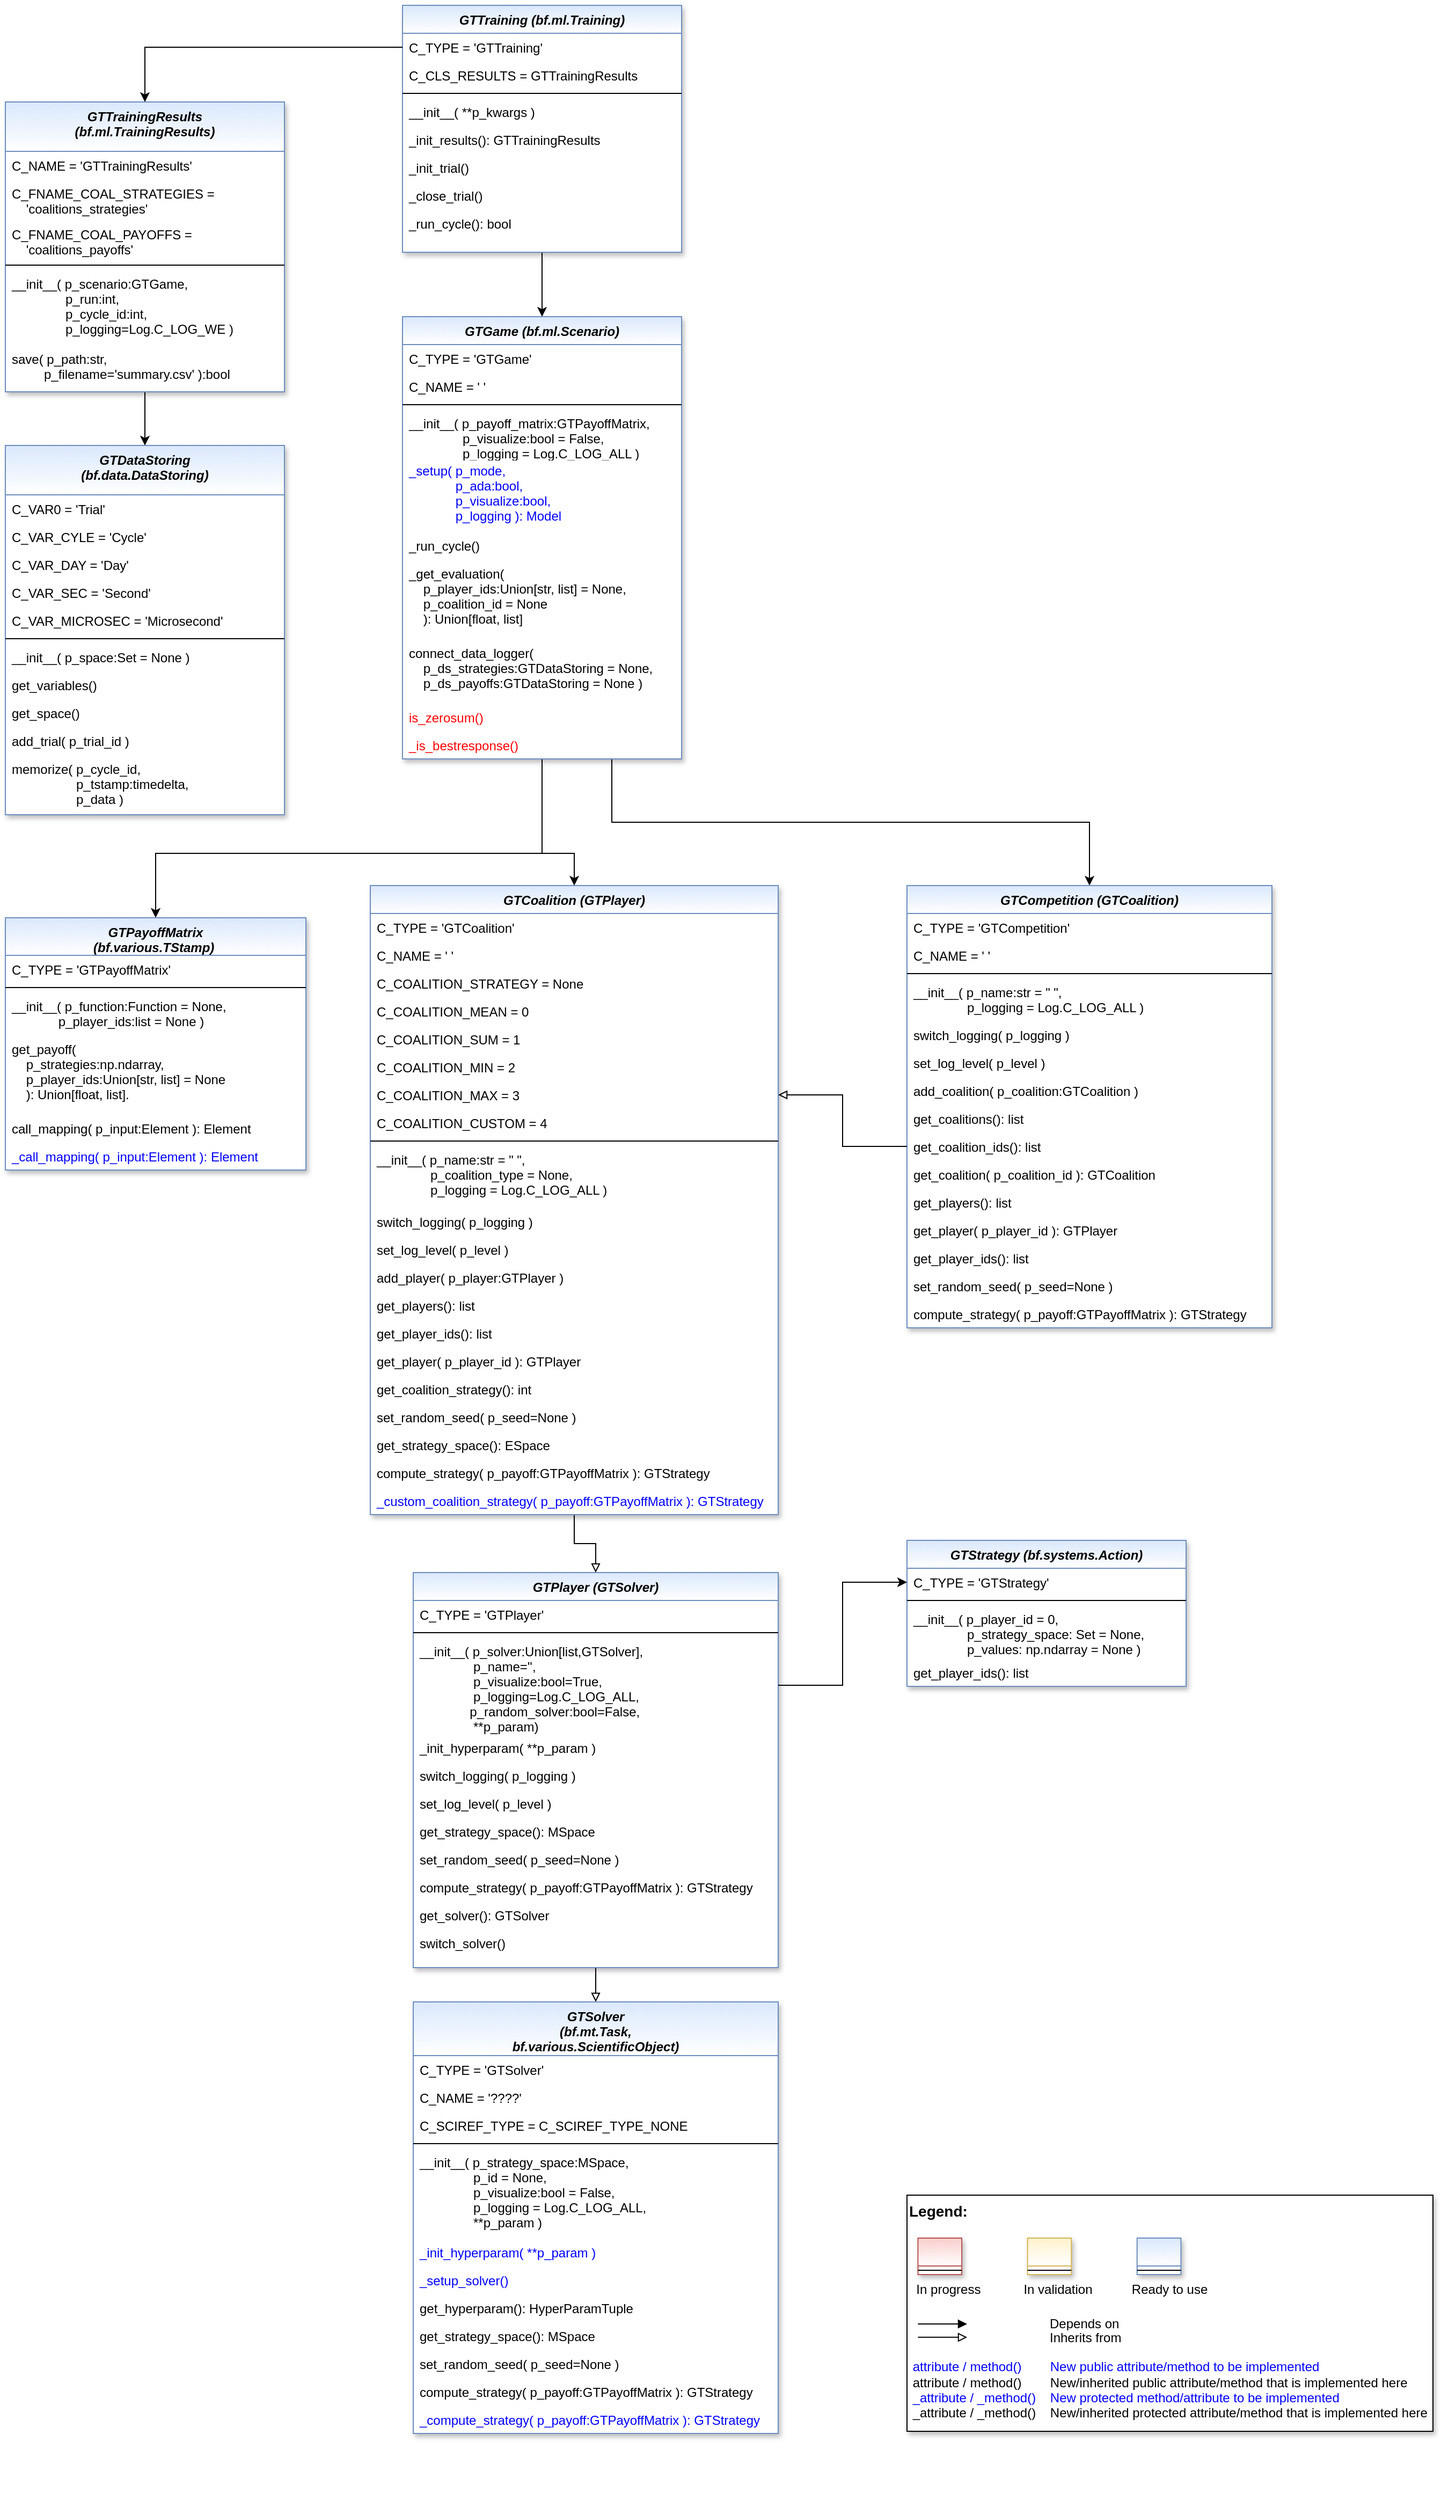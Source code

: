 <mxfile version="21.5.0" type="device">
  <diagram id="C5RBs43oDa-KdzZeNtuy" name="Page-1">
    <mxGraphModel dx="4023" dy="2779" grid="1" gridSize="10" guides="1" tooltips="1" connect="1" arrows="1" fold="1" page="1" pageScale="1" pageWidth="2336" pageHeight="1654" math="0" shadow="0">
      <root>
        <mxCell id="WIyWlLk6GJQsqaUBKTNV-0" />
        <mxCell id="WIyWlLk6GJQsqaUBKTNV-1" parent="WIyWlLk6GJQsqaUBKTNV-0" />
        <mxCell id="YwcJyiYA8xpYUULvoIaP-0" value="" style="group" parent="WIyWlLk6GJQsqaUBKTNV-1" vertex="1" connectable="0">
          <mxGeometry x="-400" y="1720" width="490" height="220" as="geometry" />
        </mxCell>
        <mxCell id="YwcJyiYA8xpYUULvoIaP-1" value="&lt;font color=&quot;#000000&quot; size=&quot;1&quot;&gt;&lt;b style=&quot;font-size: 14px&quot;&gt;Legend:&lt;br&gt;&lt;/b&gt;&lt;/font&gt;&lt;br&gt;&lt;br&gt;&lt;br&gt;&lt;font color=&quot;#0000ff&quot; style=&quot;font-size: 6px&quot;&gt;&lt;br&gt;&lt;/font&gt;&lt;span style=&quot;color: rgb(0 , 0 , 0)&quot;&gt;&lt;font style=&quot;font-size: 4px&quot;&gt;&amp;nbsp; &amp;nbsp;&lt;/font&gt;&amp;nbsp;In progress&amp;nbsp; &amp;nbsp; &amp;nbsp; &amp;nbsp; &amp;nbsp; &amp;nbsp; In validation&amp;nbsp; &amp;nbsp; &amp;nbsp; &amp;nbsp; &amp;nbsp; &amp;nbsp;Ready to use&lt;/span&gt;&lt;font color=&quot;#000000&quot;&gt;&amp;nbsp;&lt;br&gt;&lt;/font&gt;&lt;font color=&quot;#0000ff&quot;&gt;&lt;br&gt;&lt;br&gt;&lt;br&gt;&lt;br&gt;&amp;nbsp;attribute / method()&amp;nbsp; &amp;nbsp; &amp;nbsp; &amp;nbsp; New public attribute/method to be implemented&lt;/font&gt;&lt;br&gt;&lt;font color=&quot;#000000&quot;&gt;&amp;nbsp;&lt;/font&gt;&lt;font color=&quot;#000000&quot;&gt;attribute / method()&lt;span&gt; &lt;/span&gt;&amp;nbsp; &amp;nbsp; &amp;nbsp; &amp;nbsp;New/inherited public attribute/method that is implemented here&lt;br&gt;&lt;/font&gt;&lt;font color=&quot;#0000ff&quot;&gt;&amp;nbsp;_attribute /&amp;nbsp;&lt;/font&gt;&lt;font color=&quot;#0000ff&quot;&gt;_method()&amp;nbsp; &amp;nbsp; New protected method/attribute to be implemented&lt;/font&gt;&lt;br&gt;&lt;font color=&quot;#000000&quot;&gt;&amp;nbsp;_attribute / _method()&amp;nbsp; &amp;nbsp; New/inherited protected attribute/method that is implemented here&lt;br&gt;&lt;/font&gt;&lt;font color=&quot;#000000&quot;&gt;&lt;br&gt;&lt;br&gt;&lt;br&gt;&lt;br&gt;&lt;br&gt;&lt;/font&gt;" style="text;html=1;align=left;verticalAlign=top;whiteSpace=wrap;rounded=0;fontColor=#006600;strokeColor=#000000;shadow=1;fillColor=#ffffff;" parent="YwcJyiYA8xpYUULvoIaP-0" vertex="1">
          <mxGeometry width="490.0" height="220" as="geometry" />
        </mxCell>
        <mxCell id="YwcJyiYA8xpYUULvoIaP-2" value="Depends on" style="endArrow=block;html=1;labelPosition=right;verticalLabelPosition=middle;align=left;verticalAlign=middle;endFill=1;fontSize=12;" parent="YwcJyiYA8xpYUULvoIaP-0" edge="1">
          <mxGeometry x="-1623.125" y="-2180" width="51.042" height="50" as="geometry">
            <mxPoint x="10.208" y="120.003" as="sourcePoint" />
            <mxPoint x="55.991" y="120.003" as="targetPoint" />
            <mxPoint x="98" as="offset" />
            <Array as="points">
              <mxPoint x="30.625" y="120" />
            </Array>
          </mxGeometry>
        </mxCell>
        <mxCell id="YwcJyiYA8xpYUULvoIaP-3" value="Inherits from" style="endArrow=block;html=1;labelPosition=right;verticalLabelPosition=middle;align=left;verticalAlign=middle;endFill=0;fontSize=12;" parent="YwcJyiYA8xpYUULvoIaP-0" edge="1">
          <mxGeometry x="-1623.125" y="-2180" width="51.042" height="50" as="geometry">
            <mxPoint x="10.208" y="132.385" as="sourcePoint" />
            <mxPoint x="55.991" y="132.385" as="targetPoint" />
            <mxPoint x="98" y="1" as="offset" />
          </mxGeometry>
        </mxCell>
        <mxCell id="YwcJyiYA8xpYUULvoIaP-4" value="" style="swimlane;fontStyle=3;align=center;verticalAlign=top;childLayout=stackLayout;horizontal=1;startSize=26;horizontalStack=0;resizeParent=1;resizeLast=0;collapsible=1;marginBottom=0;rounded=0;shadow=1;strokeWidth=1;fillColor=#f8cecc;strokeColor=#b85450;gradientColor=#ffffff;swimlaneFillColor=#ffffff;" parent="YwcJyiYA8xpYUULvoIaP-0" vertex="1">
          <mxGeometry x="10.208" y="40" width="40.833" height="34" as="geometry">
            <mxRectangle x="230" y="140" width="160" height="26" as="alternateBounds" />
          </mxGeometry>
        </mxCell>
        <mxCell id="YwcJyiYA8xpYUULvoIaP-5" value="" style="line;html=1;strokeWidth=1;align=left;verticalAlign=middle;spacingTop=-1;spacingLeft=3;spacingRight=3;rotatable=0;labelPosition=right;points=[];portConstraint=eastwest;" parent="YwcJyiYA8xpYUULvoIaP-4" vertex="1">
          <mxGeometry y="26" width="40.833" height="8" as="geometry" />
        </mxCell>
        <mxCell id="YwcJyiYA8xpYUULvoIaP-6" value="" style="swimlane;fontStyle=3;align=center;verticalAlign=top;childLayout=stackLayout;horizontal=1;startSize=26;horizontalStack=0;resizeParent=1;resizeLast=0;collapsible=1;marginBottom=0;rounded=0;shadow=1;strokeWidth=1;fillColor=#fff2cc;strokeColor=#d6b656;gradientColor=#ffffff;swimlaneFillColor=#ffffff;" parent="YwcJyiYA8xpYUULvoIaP-0" vertex="1">
          <mxGeometry x="112.292" y="40" width="40.833" height="34" as="geometry">
            <mxRectangle x="230" y="140" width="160" height="26" as="alternateBounds" />
          </mxGeometry>
        </mxCell>
        <mxCell id="YwcJyiYA8xpYUULvoIaP-7" value="" style="line;html=1;strokeWidth=1;align=left;verticalAlign=middle;spacingTop=-1;spacingLeft=3;spacingRight=3;rotatable=0;labelPosition=right;points=[];portConstraint=eastwest;" parent="YwcJyiYA8xpYUULvoIaP-6" vertex="1">
          <mxGeometry y="26" width="40.833" height="8" as="geometry" />
        </mxCell>
        <mxCell id="YwcJyiYA8xpYUULvoIaP-8" value="" style="swimlane;fontStyle=3;align=center;verticalAlign=top;childLayout=stackLayout;horizontal=1;startSize=26;horizontalStack=0;resizeParent=1;resizeLast=0;collapsible=1;marginBottom=0;rounded=0;shadow=1;strokeWidth=1;fillColor=#dae8fc;strokeColor=#6c8ebf;gradientColor=#ffffff;swimlaneFillColor=#ffffff;" parent="YwcJyiYA8xpYUULvoIaP-0" vertex="1">
          <mxGeometry x="214.375" y="40" width="40.833" height="34" as="geometry">
            <mxRectangle x="230" y="140" width="160" height="26" as="alternateBounds" />
          </mxGeometry>
        </mxCell>
        <mxCell id="YwcJyiYA8xpYUULvoIaP-9" value="" style="line;html=1;strokeWidth=1;align=left;verticalAlign=middle;spacingTop=-1;spacingLeft=3;spacingRight=3;rotatable=0;labelPosition=right;points=[];portConstraint=eastwest;" parent="YwcJyiYA8xpYUULvoIaP-8" vertex="1">
          <mxGeometry y="26" width="40.833" height="8" as="geometry" />
        </mxCell>
        <mxCell id="B3U6xe70-WNpAOuPaKyA-0" style="edgeStyle=orthogonalEdgeStyle;rounded=0;orthogonalLoop=1;jettySize=auto;html=1;exitX=0.5;exitY=1;exitDx=0;exitDy=0;strokeColor=#000000;fontSize=12;fontColor=#FF0000;entryX=0.5;entryY=0;entryDx=0;entryDy=0;" parent="WIyWlLk6GJQsqaUBKTNV-1" source="B3U6xe70-WNpAOuPaKyA-3" target="B3U6xe70-WNpAOuPaKyA-24" edge="1">
          <mxGeometry relative="1" as="geometry">
            <Array as="points">
              <mxPoint x="-740" y="470" />
              <mxPoint x="-710" y="470" />
            </Array>
            <mxPoint x="-611.44" y="534.836" as="sourcePoint" />
          </mxGeometry>
        </mxCell>
        <mxCell id="B3U6xe70-WNpAOuPaKyA-1" style="edgeStyle=orthogonalEdgeStyle;rounded=0;orthogonalLoop=1;jettySize=auto;html=1;exitX=0.5;exitY=1;exitDx=0;exitDy=0;strokeColor=#000000;fontSize=12;fontColor=#FF0000;entryX=0.5;entryY=0;entryDx=0;entryDy=0;" parent="WIyWlLk6GJQsqaUBKTNV-1" source="B3U6xe70-WNpAOuPaKyA-3" target="B3U6xe70-WNpAOuPaKyA-44" edge="1">
          <mxGeometry relative="1" as="geometry">
            <Array as="points">
              <mxPoint x="-740" y="470" />
              <mxPoint x="-1100" y="470" />
            </Array>
            <mxPoint x="-611.44" y="532.47" as="sourcePoint" />
          </mxGeometry>
        </mxCell>
        <mxCell id="B3U6xe70-WNpAOuPaKyA-2" style="edgeStyle=orthogonalEdgeStyle;rounded=0;orthogonalLoop=1;jettySize=auto;html=1;exitX=0.75;exitY=1;exitDx=0;exitDy=0;entryX=0.5;entryY=0;entryDx=0;entryDy=0;" parent="WIyWlLk6GJQsqaUBKTNV-1" source="B3U6xe70-WNpAOuPaKyA-3" target="B3U6xe70-WNpAOuPaKyA-70" edge="1">
          <mxGeometry relative="1" as="geometry" />
        </mxCell>
        <mxCell id="B3U6xe70-WNpAOuPaKyA-3" value="GTGame (bf.ml.Scenario)" style="swimlane;fontStyle=3;align=center;verticalAlign=top;childLayout=stackLayout;horizontal=1;startSize=26;horizontalStack=0;resizeParent=1;resizeLast=0;collapsible=1;marginBottom=0;rounded=0;shadow=1;strokeWidth=1;fillColor=#dae8fc;strokeColor=#6c8ebf;swimlaneFillColor=#ffffff;gradientColor=#FFFFFF;" parent="WIyWlLk6GJQsqaUBKTNV-1" vertex="1">
          <mxGeometry x="-870" y="-30" width="260" height="412" as="geometry">
            <mxRectangle x="230" y="140" width="160" height="26" as="alternateBounds" />
          </mxGeometry>
        </mxCell>
        <mxCell id="B3U6xe70-WNpAOuPaKyA-4" value="C_TYPE = &#39;GTGame&#39;" style="text;align=left;verticalAlign=top;spacingLeft=4;spacingRight=4;overflow=hidden;rotatable=0;points=[[0,0.5],[1,0.5]];portConstraint=eastwest;" parent="B3U6xe70-WNpAOuPaKyA-3" vertex="1">
          <mxGeometry y="26" width="260" height="26" as="geometry" />
        </mxCell>
        <mxCell id="B3U6xe70-WNpAOuPaKyA-128" value="C_NAME = &#39; &#39;" style="text;align=left;verticalAlign=top;spacingLeft=4;spacingRight=4;overflow=hidden;rotatable=0;points=[[0,0.5],[1,0.5]];portConstraint=eastwest;" parent="B3U6xe70-WNpAOuPaKyA-3" vertex="1">
          <mxGeometry y="52" width="260" height="26" as="geometry" />
        </mxCell>
        <mxCell id="B3U6xe70-WNpAOuPaKyA-5" value="" style="line;html=1;strokeWidth=1;align=left;verticalAlign=middle;spacingTop=-1;spacingLeft=3;spacingRight=3;rotatable=0;labelPosition=right;points=[];portConstraint=eastwest;" parent="B3U6xe70-WNpAOuPaKyA-3" vertex="1">
          <mxGeometry y="78" width="260" height="8" as="geometry" />
        </mxCell>
        <mxCell id="B3U6xe70-WNpAOuPaKyA-6" value="__init__( p_payoff_matrix:GTPayoffMatrix,&#xa;               p_visualize:bool = False,&#xa;               p_logging = Log.C_LOG_ALL )" style="text;align=left;verticalAlign=top;spacingLeft=4;spacingRight=4;overflow=hidden;rotatable=0;points=[[0,0.5],[1,0.5]];portConstraint=eastwest;fontColor=#000000;strokeColor=none;dashed=1;" parent="B3U6xe70-WNpAOuPaKyA-3" vertex="1">
          <mxGeometry y="86" width="260" height="44" as="geometry" />
        </mxCell>
        <mxCell id="B3U6xe70-WNpAOuPaKyA-7" value="_setup( p_mode,&#xa;             p_ada:bool,&#xa;             p_visualize:bool,&#xa;             p_logging ): Model" style="text;align=left;verticalAlign=top;spacingLeft=4;spacingRight=4;overflow=hidden;rotatable=0;points=[[0,0.5],[1,0.5]];portConstraint=eastwest;fontColor=#0000FF;" parent="B3U6xe70-WNpAOuPaKyA-3" vertex="1">
          <mxGeometry y="130" width="260" height="70" as="geometry" />
        </mxCell>
        <mxCell id="B3U6xe70-WNpAOuPaKyA-8" value="_run_cycle()" style="text;align=left;verticalAlign=top;spacingLeft=4;spacingRight=4;overflow=hidden;rotatable=0;points=[[0,0.5],[1,0.5]];portConstraint=eastwest;" parent="B3U6xe70-WNpAOuPaKyA-3" vertex="1">
          <mxGeometry y="200" width="260" height="26" as="geometry" />
        </mxCell>
        <mxCell id="B3U6xe70-WNpAOuPaKyA-9" value="_get_evaluation(&#xa;    p_player_ids:Union[str, list] = None,&#xa;    p_coalition_id = None&#xa;    ): Union[float, list]" style="text;align=left;verticalAlign=top;spacingLeft=4;spacingRight=4;overflow=hidden;rotatable=0;points=[[0,0.5],[1,0.5]];portConstraint=eastwest;" parent="B3U6xe70-WNpAOuPaKyA-3" vertex="1">
          <mxGeometry y="226" width="260" height="74" as="geometry" />
        </mxCell>
        <mxCell id="B3U6xe70-WNpAOuPaKyA-129" value="connect_data_logger(&#xa;    p_ds_strategies:GTDataStoring = None,&#xa;    p_ds_payoffs:GTDataStoring = None )" style="text;align=left;verticalAlign=top;spacingLeft=4;spacingRight=4;overflow=hidden;rotatable=0;points=[[0,0.5],[1,0.5]];portConstraint=eastwest;" parent="B3U6xe70-WNpAOuPaKyA-3" vertex="1">
          <mxGeometry y="300" width="260" height="60" as="geometry" />
        </mxCell>
        <mxCell id="r4KT35VXYHTNUlkVge_L-0" value="is_zerosum()" style="text;align=left;verticalAlign=top;spacingLeft=4;spacingRight=4;overflow=hidden;rotatable=0;points=[[0,0.5],[1,0.5]];portConstraint=eastwest;fontColor=#FF0000;" vertex="1" parent="B3U6xe70-WNpAOuPaKyA-3">
          <mxGeometry y="360" width="260" height="26" as="geometry" />
        </mxCell>
        <mxCell id="r4KT35VXYHTNUlkVge_L-1" value="_is_bestresponse()" style="text;align=left;verticalAlign=top;spacingLeft=4;spacingRight=4;overflow=hidden;rotatable=0;points=[[0,0.5],[1,0.5]];portConstraint=eastwest;fontColor=#FF0000;" vertex="1" parent="B3U6xe70-WNpAOuPaKyA-3">
          <mxGeometry y="386" width="260" height="26" as="geometry" />
        </mxCell>
        <mxCell id="B3U6xe70-WNpAOuPaKyA-10" style="edgeStyle=orthogonalEdgeStyle;rounded=0;orthogonalLoop=1;jettySize=auto;html=1;exitX=0.5;exitY=1;exitDx=0;exitDy=0;strokeColor=#000000;fontSize=12;fontColor=#FF0000;endArrow=block;endFill=0;" parent="WIyWlLk6GJQsqaUBKTNV-1" source="B3U6xe70-WNpAOuPaKyA-11" target="B3U6xe70-WNpAOuPaKyA-34" edge="1">
          <mxGeometry relative="1" as="geometry" />
        </mxCell>
        <mxCell id="B3U6xe70-WNpAOuPaKyA-11" value="GTPlayer (GTSolver)" style="swimlane;fontStyle=3;align=center;verticalAlign=top;childLayout=stackLayout;horizontal=1;startSize=26;horizontalStack=0;resizeParent=1;resizeLast=0;collapsible=1;marginBottom=0;rounded=0;shadow=1;strokeWidth=1;fillColor=#dae8fc;strokeColor=#6c8ebf;swimlaneFillColor=#ffffff;gradientColor=#FFFFFF;" parent="WIyWlLk6GJQsqaUBKTNV-1" vertex="1">
          <mxGeometry x="-860" y="1140" width="340" height="368" as="geometry">
            <mxRectangle x="230" y="140" width="160" height="26" as="alternateBounds" />
          </mxGeometry>
        </mxCell>
        <mxCell id="B3U6xe70-WNpAOuPaKyA-12" value="C_TYPE = &#39;GTPlayer&#39;" style="text;align=left;verticalAlign=top;spacingLeft=4;spacingRight=4;overflow=hidden;rotatable=0;points=[[0,0.5],[1,0.5]];portConstraint=eastwest;" parent="B3U6xe70-WNpAOuPaKyA-11" vertex="1">
          <mxGeometry y="26" width="340" height="26" as="geometry" />
        </mxCell>
        <mxCell id="B3U6xe70-WNpAOuPaKyA-13" value="" style="line;html=1;strokeWidth=1;align=left;verticalAlign=middle;spacingTop=-1;spacingLeft=3;spacingRight=3;rotatable=0;labelPosition=right;points=[];portConstraint=eastwest;" parent="B3U6xe70-WNpAOuPaKyA-11" vertex="1">
          <mxGeometry y="52" width="340" height="8" as="geometry" />
        </mxCell>
        <mxCell id="B3U6xe70-WNpAOuPaKyA-14" value="__init__( p_solver:Union[list,GTSolver],&#xa;               p_name=&#39;&#39;,&#xa;               p_visualize:bool=True,&#xa;               p_logging=Log.C_LOG_ALL,&#xa;               p_random_solver:bool=False,&#xa;               **p_param)" style="text;align=left;verticalAlign=top;spacingLeft=4;spacingRight=4;overflow=hidden;rotatable=0;points=[[0,0.5],[1,0.5]];portConstraint=eastwest;fontColor=#000000;strokeColor=none;dashed=1;" parent="B3U6xe70-WNpAOuPaKyA-11" vertex="1">
          <mxGeometry y="60" width="340" height="90" as="geometry" />
        </mxCell>
        <mxCell id="B3U6xe70-WNpAOuPaKyA-15" value="_init_hyperparam( **p_param )" style="text;align=left;verticalAlign=top;spacingLeft=4;spacingRight=4;overflow=hidden;rotatable=0;points=[[0,0.5],[1,0.5]];portConstraint=eastwest;" parent="B3U6xe70-WNpAOuPaKyA-11" vertex="1">
          <mxGeometry y="150" width="340" height="26" as="geometry" />
        </mxCell>
        <mxCell id="B3U6xe70-WNpAOuPaKyA-100" value="switch_logging( p_logging )" style="text;align=left;verticalAlign=top;spacingLeft=4;spacingRight=4;overflow=hidden;rotatable=0;points=[[0,0.5],[1,0.5]];portConstraint=eastwest;" parent="B3U6xe70-WNpAOuPaKyA-11" vertex="1">
          <mxGeometry y="176" width="340" height="26" as="geometry" />
        </mxCell>
        <mxCell id="B3U6xe70-WNpAOuPaKyA-101" value="set_log_level( p_level )" style="text;align=left;verticalAlign=top;spacingLeft=4;spacingRight=4;overflow=hidden;rotatable=0;points=[[0,0.5],[1,0.5]];portConstraint=eastwest;" parent="B3U6xe70-WNpAOuPaKyA-11" vertex="1">
          <mxGeometry y="202" width="340" height="26" as="geometry" />
        </mxCell>
        <mxCell id="B3U6xe70-WNpAOuPaKyA-102" value="get_strategy_space(): MSpace" style="text;align=left;verticalAlign=top;spacingLeft=4;spacingRight=4;overflow=hidden;rotatable=0;points=[[0,0.5],[1,0.5]];portConstraint=eastwest;" parent="B3U6xe70-WNpAOuPaKyA-11" vertex="1">
          <mxGeometry y="228" width="340" height="26" as="geometry" />
        </mxCell>
        <mxCell id="B3U6xe70-WNpAOuPaKyA-16" value="set_random_seed( p_seed=None )" style="text;align=left;verticalAlign=top;spacingLeft=4;spacingRight=4;overflow=hidden;rotatable=0;points=[[0,0.5],[1,0.5]];portConstraint=eastwest;" parent="B3U6xe70-WNpAOuPaKyA-11" vertex="1">
          <mxGeometry y="254" width="340" height="26" as="geometry" />
        </mxCell>
        <mxCell id="B3U6xe70-WNpAOuPaKyA-17" value="compute_strategy( p_payoff:GTPayoffMatrix ): GTStrategy" style="text;align=left;verticalAlign=top;spacingLeft=4;spacingRight=4;overflow=hidden;rotatable=0;points=[[0,0.5],[1,0.5]];portConstraint=eastwest;" parent="B3U6xe70-WNpAOuPaKyA-11" vertex="1">
          <mxGeometry y="280" width="340" height="26" as="geometry" />
        </mxCell>
        <mxCell id="MyGx6jRDOTwCbTWjs4LP-0" value="get_solver(): GTSolver" style="text;align=left;verticalAlign=top;spacingLeft=4;spacingRight=4;overflow=hidden;rotatable=0;points=[[0,0.5],[1,0.5]];portConstraint=eastwest;" parent="B3U6xe70-WNpAOuPaKyA-11" vertex="1">
          <mxGeometry y="306" width="340" height="26" as="geometry" />
        </mxCell>
        <mxCell id="B3U6xe70-WNpAOuPaKyA-103" value="switch_solver()" style="text;align=left;verticalAlign=top;spacingLeft=4;spacingRight=4;overflow=hidden;rotatable=0;points=[[0,0.5],[1,0.5]];portConstraint=eastwest;" parent="B3U6xe70-WNpAOuPaKyA-11" vertex="1">
          <mxGeometry y="332" width="340" height="26" as="geometry" />
        </mxCell>
        <mxCell id="B3U6xe70-WNpAOuPaKyA-18" value="GTStrategy (bf.systems.Action)" style="swimlane;fontStyle=3;align=center;verticalAlign=top;childLayout=stackLayout;horizontal=1;startSize=26;horizontalStack=0;resizeParent=1;resizeLast=0;collapsible=1;marginBottom=0;rounded=0;shadow=1;strokeWidth=1;fillColor=#dae8fc;strokeColor=#6c8ebf;swimlaneFillColor=#ffffff;gradientColor=#FFFFFF;" parent="WIyWlLk6GJQsqaUBKTNV-1" vertex="1">
          <mxGeometry x="-400" y="1110" width="260" height="136" as="geometry">
            <mxRectangle x="230" y="140" width="160" height="26" as="alternateBounds" />
          </mxGeometry>
        </mxCell>
        <mxCell id="B3U6xe70-WNpAOuPaKyA-19" value="C_TYPE = &#39;GTStrategy&#39;" style="text;align=left;verticalAlign=top;spacingLeft=4;spacingRight=4;overflow=hidden;rotatable=0;points=[[0,0.5],[1,0.5]];portConstraint=eastwest;" parent="B3U6xe70-WNpAOuPaKyA-18" vertex="1">
          <mxGeometry y="26" width="260" height="26" as="geometry" />
        </mxCell>
        <mxCell id="B3U6xe70-WNpAOuPaKyA-20" value="" style="line;html=1;strokeWidth=1;align=left;verticalAlign=middle;spacingTop=-1;spacingLeft=3;spacingRight=3;rotatable=0;labelPosition=right;points=[];portConstraint=eastwest;" parent="B3U6xe70-WNpAOuPaKyA-18" vertex="1">
          <mxGeometry y="52" width="260" height="8" as="geometry" />
        </mxCell>
        <mxCell id="B3U6xe70-WNpAOuPaKyA-21" value="__init__( p_player_id = 0,&#xa;               p_strategy_space: Set = None,&#xa;               p_values: np.ndarray = None )" style="text;align=left;verticalAlign=top;spacingLeft=4;spacingRight=4;overflow=hidden;rotatable=0;points=[[0,0.5],[1,0.5]];portConstraint=eastwest;fontColor=#000000;strokeColor=none;dashed=1;" parent="B3U6xe70-WNpAOuPaKyA-18" vertex="1">
          <mxGeometry y="60" width="260" height="50" as="geometry" />
        </mxCell>
        <mxCell id="B3U6xe70-WNpAOuPaKyA-22" value="get_player_ids(): list" style="text;align=left;verticalAlign=top;spacingLeft=4;spacingRight=4;overflow=hidden;rotatable=0;points=[[0,0.5],[1,0.5]];portConstraint=eastwest;fontColor=#000000;strokeColor=none;dashed=1;" parent="B3U6xe70-WNpAOuPaKyA-18" vertex="1">
          <mxGeometry y="110" width="260" height="26" as="geometry" />
        </mxCell>
        <mxCell id="B3U6xe70-WNpAOuPaKyA-23" style="edgeStyle=orthogonalEdgeStyle;rounded=0;orthogonalLoop=1;jettySize=auto;html=1;exitX=0.5;exitY=1;exitDx=0;exitDy=0;entryX=0.5;entryY=0;entryDx=0;entryDy=0;strokeColor=#000000;fontSize=12;fontColor=#FF0000;endArrow=block;endFill=0;" parent="WIyWlLk6GJQsqaUBKTNV-1" source="B3U6xe70-WNpAOuPaKyA-24" target="B3U6xe70-WNpAOuPaKyA-11" edge="1">
          <mxGeometry relative="1" as="geometry" />
        </mxCell>
        <mxCell id="B3U6xe70-WNpAOuPaKyA-24" value="GTCoalition (GTPlayer)" style="swimlane;fontStyle=3;align=center;verticalAlign=top;childLayout=stackLayout;horizontal=1;startSize=26;horizontalStack=0;resizeParent=1;resizeLast=0;collapsible=1;marginBottom=0;rounded=0;shadow=1;strokeWidth=1;fillColor=#dae8fc;strokeColor=#6c8ebf;swimlaneFillColor=#ffffff;gradientColor=#FFFFFF;" parent="WIyWlLk6GJQsqaUBKTNV-1" vertex="1">
          <mxGeometry x="-900" y="500" width="380" height="586" as="geometry">
            <mxRectangle x="230" y="140" width="160" height="26" as="alternateBounds" />
          </mxGeometry>
        </mxCell>
        <mxCell id="B3U6xe70-WNpAOuPaKyA-25" value="C_TYPE = &#39;GTCoalition&#39;" style="text;align=left;verticalAlign=top;spacingLeft=4;spacingRight=4;overflow=hidden;rotatable=0;points=[[0,0.5],[1,0.5]];portConstraint=eastwest;" parent="B3U6xe70-WNpAOuPaKyA-24" vertex="1">
          <mxGeometry y="26" width="380" height="26" as="geometry" />
        </mxCell>
        <mxCell id="B3U6xe70-WNpAOuPaKyA-104" value="C_NAME = &#39; &#39;" style="text;align=left;verticalAlign=top;spacingLeft=4;spacingRight=4;overflow=hidden;rotatable=0;points=[[0,0.5],[1,0.5]];portConstraint=eastwest;" parent="B3U6xe70-WNpAOuPaKyA-24" vertex="1">
          <mxGeometry y="52" width="380" height="26" as="geometry" />
        </mxCell>
        <mxCell id="B3U6xe70-WNpAOuPaKyA-105" value="C_COALITION_STRATEGY = None" style="text;align=left;verticalAlign=top;spacingLeft=4;spacingRight=4;overflow=hidden;rotatable=0;points=[[0,0.5],[1,0.5]];portConstraint=eastwest;" parent="B3U6xe70-WNpAOuPaKyA-24" vertex="1">
          <mxGeometry y="78" width="380" height="26" as="geometry" />
        </mxCell>
        <mxCell id="B3U6xe70-WNpAOuPaKyA-110" value="C_COALITION_MEAN = 0" style="text;align=left;verticalAlign=top;spacingLeft=4;spacingRight=4;overflow=hidden;rotatable=0;points=[[0,0.5],[1,0.5]];portConstraint=eastwest;" parent="B3U6xe70-WNpAOuPaKyA-24" vertex="1">
          <mxGeometry y="104" width="380" height="26" as="geometry" />
        </mxCell>
        <mxCell id="B3U6xe70-WNpAOuPaKyA-109" value="C_COALITION_SUM = 1" style="text;align=left;verticalAlign=top;spacingLeft=4;spacingRight=4;overflow=hidden;rotatable=0;points=[[0,0.5],[1,0.5]];portConstraint=eastwest;" parent="B3U6xe70-WNpAOuPaKyA-24" vertex="1">
          <mxGeometry y="130" width="380" height="26" as="geometry" />
        </mxCell>
        <mxCell id="B3U6xe70-WNpAOuPaKyA-107" value="C_COALITION_MIN = 2" style="text;align=left;verticalAlign=top;spacingLeft=4;spacingRight=4;overflow=hidden;rotatable=0;points=[[0,0.5],[1,0.5]];portConstraint=eastwest;" parent="B3U6xe70-WNpAOuPaKyA-24" vertex="1">
          <mxGeometry y="156" width="380" height="26" as="geometry" />
        </mxCell>
        <mxCell id="B3U6xe70-WNpAOuPaKyA-108" value="C_COALITION_MAX = 3" style="text;align=left;verticalAlign=top;spacingLeft=4;spacingRight=4;overflow=hidden;rotatable=0;points=[[0,0.5],[1,0.5]];portConstraint=eastwest;" parent="B3U6xe70-WNpAOuPaKyA-24" vertex="1">
          <mxGeometry y="182" width="380" height="26" as="geometry" />
        </mxCell>
        <mxCell id="B3U6xe70-WNpAOuPaKyA-106" value="C_COALITION_CUSTOM = 4" style="text;align=left;verticalAlign=top;spacingLeft=4;spacingRight=4;overflow=hidden;rotatable=0;points=[[0,0.5],[1,0.5]];portConstraint=eastwest;" parent="B3U6xe70-WNpAOuPaKyA-24" vertex="1">
          <mxGeometry y="208" width="380" height="26" as="geometry" />
        </mxCell>
        <mxCell id="B3U6xe70-WNpAOuPaKyA-26" value="" style="line;html=1;strokeWidth=1;align=left;verticalAlign=middle;spacingTop=-1;spacingLeft=3;spacingRight=3;rotatable=0;labelPosition=right;points=[];portConstraint=eastwest;" parent="B3U6xe70-WNpAOuPaKyA-24" vertex="1">
          <mxGeometry y="234" width="380" height="8" as="geometry" />
        </mxCell>
        <mxCell id="B3U6xe70-WNpAOuPaKyA-27" value="__init__( p_name:str = &quot; &quot;,&#xa;               p_coalition_type = None,&#xa;               p_logging = Log.C_LOG_ALL )" style="text;align=left;verticalAlign=top;spacingLeft=4;spacingRight=4;overflow=hidden;rotatable=0;points=[[0,0.5],[1,0.5]];portConstraint=eastwest;fontColor=#000000;strokeColor=none;dashed=1;" parent="B3U6xe70-WNpAOuPaKyA-24" vertex="1">
          <mxGeometry y="242" width="380" height="58" as="geometry" />
        </mxCell>
        <mxCell id="B3U6xe70-WNpAOuPaKyA-111" value="switch_logging( p_logging )" style="text;align=left;verticalAlign=top;spacingLeft=4;spacingRight=4;overflow=hidden;rotatable=0;points=[[0,0.5],[1,0.5]];portConstraint=eastwest;" parent="B3U6xe70-WNpAOuPaKyA-24" vertex="1">
          <mxGeometry y="300" width="380" height="26" as="geometry" />
        </mxCell>
        <mxCell id="B3U6xe70-WNpAOuPaKyA-112" value="set_log_level( p_level )" style="text;align=left;verticalAlign=top;spacingLeft=4;spacingRight=4;overflow=hidden;rotatable=0;points=[[0,0.5],[1,0.5]];portConstraint=eastwest;" parent="B3U6xe70-WNpAOuPaKyA-24" vertex="1">
          <mxGeometry y="326" width="380" height="26" as="geometry" />
        </mxCell>
        <mxCell id="B3U6xe70-WNpAOuPaKyA-28" value="add_player( p_player:GTPlayer )" style="text;align=left;verticalAlign=top;spacingLeft=4;spacingRight=4;overflow=hidden;rotatable=0;points=[[0,0.5],[1,0.5]];portConstraint=eastwest;" parent="B3U6xe70-WNpAOuPaKyA-24" vertex="1">
          <mxGeometry y="352" width="380" height="26" as="geometry" />
        </mxCell>
        <mxCell id="B3U6xe70-WNpAOuPaKyA-29" value="get_players(): list" style="text;align=left;verticalAlign=top;spacingLeft=4;spacingRight=4;overflow=hidden;rotatable=0;points=[[0,0.5],[1,0.5]];portConstraint=eastwest;" parent="B3U6xe70-WNpAOuPaKyA-24" vertex="1">
          <mxGeometry y="378" width="380" height="26" as="geometry" />
        </mxCell>
        <mxCell id="B3U6xe70-WNpAOuPaKyA-30" value="get_player_ids(): list" style="text;align=left;verticalAlign=top;spacingLeft=4;spacingRight=4;overflow=hidden;rotatable=0;points=[[0,0.5],[1,0.5]];portConstraint=eastwest;" parent="B3U6xe70-WNpAOuPaKyA-24" vertex="1">
          <mxGeometry y="404" width="380" height="26" as="geometry" />
        </mxCell>
        <mxCell id="B3U6xe70-WNpAOuPaKyA-31" value="get_player( p_player_id ): GTPlayer" style="text;align=left;verticalAlign=top;spacingLeft=4;spacingRight=4;overflow=hidden;rotatable=0;points=[[0,0.5],[1,0.5]];portConstraint=eastwest;" parent="B3U6xe70-WNpAOuPaKyA-24" vertex="1">
          <mxGeometry y="430" width="380" height="26" as="geometry" />
        </mxCell>
        <mxCell id="B3U6xe70-WNpAOuPaKyA-114" value="get_coalition_strategy(): int" style="text;align=left;verticalAlign=top;spacingLeft=4;spacingRight=4;overflow=hidden;rotatable=0;points=[[0,0.5],[1,0.5]];portConstraint=eastwest;" parent="B3U6xe70-WNpAOuPaKyA-24" vertex="1">
          <mxGeometry y="456" width="380" height="26" as="geometry" />
        </mxCell>
        <mxCell id="B3U6xe70-WNpAOuPaKyA-32" value="set_random_seed( p_seed=None )" style="text;align=left;verticalAlign=top;spacingLeft=4;spacingRight=4;overflow=hidden;rotatable=0;points=[[0,0.5],[1,0.5]];portConstraint=eastwest;" parent="B3U6xe70-WNpAOuPaKyA-24" vertex="1">
          <mxGeometry y="482" width="380" height="26" as="geometry" />
        </mxCell>
        <mxCell id="B3U6xe70-WNpAOuPaKyA-115" value="get_strategy_space(): ESpace" style="text;align=left;verticalAlign=top;spacingLeft=4;spacingRight=4;overflow=hidden;rotatable=0;points=[[0,0.5],[1,0.5]];portConstraint=eastwest;" parent="B3U6xe70-WNpAOuPaKyA-24" vertex="1">
          <mxGeometry y="508" width="380" height="26" as="geometry" />
        </mxCell>
        <mxCell id="B3U6xe70-WNpAOuPaKyA-33" value="compute_strategy( p_payoff:GTPayoffMatrix ): GTStrategy" style="text;align=left;verticalAlign=top;spacingLeft=4;spacingRight=4;overflow=hidden;rotatable=0;points=[[0,0.5],[1,0.5]];portConstraint=eastwest;" parent="B3U6xe70-WNpAOuPaKyA-24" vertex="1">
          <mxGeometry y="534" width="380" height="26" as="geometry" />
        </mxCell>
        <mxCell id="r4KT35VXYHTNUlkVge_L-2" value="_custom_coalition_strategy( p_payoff:GTPayoffMatrix ): GTStrategy" style="text;align=left;verticalAlign=top;spacingLeft=4;spacingRight=4;overflow=hidden;rotatable=0;points=[[0,0.5],[1,0.5]];portConstraint=eastwest;fontColor=#0000FF;" vertex="1" parent="B3U6xe70-WNpAOuPaKyA-24">
          <mxGeometry y="560" width="380" height="26" as="geometry" />
        </mxCell>
        <mxCell id="B3U6xe70-WNpAOuPaKyA-34" value="GTSolver&#xa;(bf.mt.Task,&#xa;bf.various.ScientificObject)" style="swimlane;fontStyle=3;align=center;verticalAlign=top;childLayout=stackLayout;horizontal=1;startSize=50;horizontalStack=0;resizeParent=1;resizeLast=0;collapsible=1;marginBottom=0;rounded=0;shadow=1;strokeWidth=1;fillColor=#dae8fc;strokeColor=#6c8ebf;swimlaneFillColor=#ffffff;gradientColor=#FFFFFF;" parent="WIyWlLk6GJQsqaUBKTNV-1" vertex="1">
          <mxGeometry x="-860" y="1540" width="340" height="402" as="geometry">
            <mxRectangle x="230" y="140" width="160" height="26" as="alternateBounds" />
          </mxGeometry>
        </mxCell>
        <mxCell id="B3U6xe70-WNpAOuPaKyA-35" value="C_TYPE = &#39;GTSolver&#39;" style="text;align=left;verticalAlign=top;spacingLeft=4;spacingRight=4;overflow=hidden;rotatable=0;points=[[0,0.5],[1,0.5]];portConstraint=eastwest;" parent="B3U6xe70-WNpAOuPaKyA-34" vertex="1">
          <mxGeometry y="50" width="340" height="26" as="geometry" />
        </mxCell>
        <mxCell id="B3U6xe70-WNpAOuPaKyA-96" value="C_NAME = &#39;????&#39;" style="text;align=left;verticalAlign=top;spacingLeft=4;spacingRight=4;overflow=hidden;rotatable=0;points=[[0,0.5],[1,0.5]];portConstraint=eastwest;" parent="B3U6xe70-WNpAOuPaKyA-34" vertex="1">
          <mxGeometry y="76" width="340" height="26" as="geometry" />
        </mxCell>
        <mxCell id="B3U6xe70-WNpAOuPaKyA-97" value="C_SCIREF_TYPE = C_SCIREF_TYPE_NONE" style="text;align=left;verticalAlign=top;spacingLeft=4;spacingRight=4;overflow=hidden;rotatable=0;points=[[0,0.5],[1,0.5]];portConstraint=eastwest;" parent="B3U6xe70-WNpAOuPaKyA-34" vertex="1">
          <mxGeometry y="102" width="340" height="26" as="geometry" />
        </mxCell>
        <mxCell id="B3U6xe70-WNpAOuPaKyA-36" value="" style="line;html=1;strokeWidth=1;align=left;verticalAlign=middle;spacingTop=-1;spacingLeft=3;spacingRight=3;rotatable=0;labelPosition=right;points=[];portConstraint=eastwest;" parent="B3U6xe70-WNpAOuPaKyA-34" vertex="1">
          <mxGeometry y="128" width="340" height="8" as="geometry" />
        </mxCell>
        <mxCell id="B3U6xe70-WNpAOuPaKyA-37" value="__init__( p_strategy_space:MSpace,&#xa;               p_id = None,&#xa;               p_visualize:bool = False,&#xa;               p_logging = Log.C_LOG_ALL,&#xa;               **p_param )" style="text;align=left;verticalAlign=top;spacingLeft=4;spacingRight=4;overflow=hidden;rotatable=0;points=[[0,0.5],[1,0.5]];portConstraint=eastwest;fontColor=#000000;strokeColor=none;dashed=1;" parent="B3U6xe70-WNpAOuPaKyA-34" vertex="1">
          <mxGeometry y="136" width="340" height="84" as="geometry" />
        </mxCell>
        <mxCell id="B3U6xe70-WNpAOuPaKyA-38" value="_init_hyperparam( **p_param )" style="text;align=left;verticalAlign=top;spacingLeft=4;spacingRight=4;overflow=hidden;rotatable=0;points=[[0,0.5],[1,0.5]];portConstraint=eastwest;fontColor=#0000FF;" parent="B3U6xe70-WNpAOuPaKyA-34" vertex="1">
          <mxGeometry y="220" width="340" height="26" as="geometry" />
        </mxCell>
        <mxCell id="B3U6xe70-WNpAOuPaKyA-39" value="_setup_solver()" style="text;align=left;verticalAlign=top;spacingLeft=4;spacingRight=4;overflow=hidden;rotatable=0;points=[[0,0.5],[1,0.5]];portConstraint=eastwest;fontColor=#0000FF;" parent="B3U6xe70-WNpAOuPaKyA-34" vertex="1">
          <mxGeometry y="246" width="340" height="26" as="geometry" />
        </mxCell>
        <mxCell id="B3U6xe70-WNpAOuPaKyA-40" value="get_hyperparam(): HyperParamTuple" style="text;align=left;verticalAlign=top;spacingLeft=4;spacingRight=4;overflow=hidden;rotatable=0;points=[[0,0.5],[1,0.5]];portConstraint=eastwest;" parent="B3U6xe70-WNpAOuPaKyA-34" vertex="1">
          <mxGeometry y="272" width="340" height="26" as="geometry" />
        </mxCell>
        <mxCell id="B3U6xe70-WNpAOuPaKyA-98" value="get_strategy_space(): MSpace" style="text;align=left;verticalAlign=top;spacingLeft=4;spacingRight=4;overflow=hidden;rotatable=0;points=[[0,0.5],[1,0.5]];portConstraint=eastwest;" parent="B3U6xe70-WNpAOuPaKyA-34" vertex="1">
          <mxGeometry y="298" width="340" height="26" as="geometry" />
        </mxCell>
        <mxCell id="B3U6xe70-WNpAOuPaKyA-41" value="set_random_seed( p_seed=None )" style="text;align=left;verticalAlign=top;spacingLeft=4;spacingRight=4;overflow=hidden;rotatable=0;points=[[0,0.5],[1,0.5]];portConstraint=eastwest;" parent="B3U6xe70-WNpAOuPaKyA-34" vertex="1">
          <mxGeometry y="324" width="340" height="26" as="geometry" />
        </mxCell>
        <mxCell id="B3U6xe70-WNpAOuPaKyA-42" value="compute_strategy( p_payoff:GTPayoffMatrix ): GTStrategy" style="text;align=left;verticalAlign=top;spacingLeft=4;spacingRight=4;overflow=hidden;rotatable=0;points=[[0,0.5],[1,0.5]];portConstraint=eastwest;" parent="B3U6xe70-WNpAOuPaKyA-34" vertex="1">
          <mxGeometry y="350" width="340" height="26" as="geometry" />
        </mxCell>
        <mxCell id="B3U6xe70-WNpAOuPaKyA-43" value="_compute_strategy( p_payoff:GTPayoffMatrix ): GTStrategy" style="text;align=left;verticalAlign=top;spacingLeft=4;spacingRight=4;overflow=hidden;rotatable=0;points=[[0,0.5],[1,0.5]];portConstraint=eastwest;fontColor=#0000FF;" parent="B3U6xe70-WNpAOuPaKyA-34" vertex="1">
          <mxGeometry y="376" width="340" height="26" as="geometry" />
        </mxCell>
        <mxCell id="B3U6xe70-WNpAOuPaKyA-44" value="GTPayoffMatrix&#xa;(bf.various.TStamp) " style="swimlane;fontStyle=3;align=center;verticalAlign=top;childLayout=stackLayout;horizontal=1;startSize=35;horizontalStack=0;resizeParent=1;resizeLast=0;collapsible=1;marginBottom=0;rounded=0;shadow=1;strokeWidth=1;fillColor=#dae8fc;strokeColor=#6c8ebf;swimlaneFillColor=#ffffff;gradientColor=#FFFFFF;" parent="WIyWlLk6GJQsqaUBKTNV-1" vertex="1">
          <mxGeometry x="-1240" y="530" width="280" height="235" as="geometry">
            <mxRectangle x="230" y="140" width="160" height="26" as="alternateBounds" />
          </mxGeometry>
        </mxCell>
        <mxCell id="B3U6xe70-WNpAOuPaKyA-45" value="C_TYPE = &#39;GTPayoffMatrix&#39;" style="text;align=left;verticalAlign=top;spacingLeft=4;spacingRight=4;overflow=hidden;rotatable=0;points=[[0,0.5],[1,0.5]];portConstraint=eastwest;" parent="B3U6xe70-WNpAOuPaKyA-44" vertex="1">
          <mxGeometry y="35" width="280" height="26" as="geometry" />
        </mxCell>
        <mxCell id="B3U6xe70-WNpAOuPaKyA-46" value="" style="line;html=1;strokeWidth=1;align=left;verticalAlign=middle;spacingTop=-1;spacingLeft=3;spacingRight=3;rotatable=0;labelPosition=right;points=[];portConstraint=eastwest;" parent="B3U6xe70-WNpAOuPaKyA-44" vertex="1">
          <mxGeometry y="61" width="280" height="8" as="geometry" />
        </mxCell>
        <mxCell id="B3U6xe70-WNpAOuPaKyA-47" value="__init__( p_function:Function = None,&#xa;               p_player_ids:list = None )" style="text;align=left;verticalAlign=top;spacingLeft=4;spacingRight=4;overflow=hidden;rotatable=0;points=[[0,0.5],[1,0.5]];portConstraint=eastwest;fontColor=#000000;strokeColor=none;dashed=1;" parent="B3U6xe70-WNpAOuPaKyA-44" vertex="1">
          <mxGeometry y="69" width="280" height="40" as="geometry" />
        </mxCell>
        <mxCell id="B3U6xe70-WNpAOuPaKyA-48" value="get_payoff(&#xa;    p_strategies:np.ndarray,&#xa;    p_player_ids:Union[str, list] = None&#xa;    ): Union[float, list]." style="text;align=left;verticalAlign=top;spacingLeft=4;spacingRight=4;overflow=hidden;rotatable=0;points=[[0,0.5],[1,0.5]];portConstraint=eastwest;" parent="B3U6xe70-WNpAOuPaKyA-44" vertex="1">
          <mxGeometry y="109" width="280" height="74" as="geometry" />
        </mxCell>
        <mxCell id="B3U6xe70-WNpAOuPaKyA-49" value="call_mapping( p_input:Element ): Element" style="text;align=left;verticalAlign=top;spacingLeft=4;spacingRight=4;overflow=hidden;rotatable=0;points=[[0,0.5],[1,0.5]];portConstraint=eastwest;fontColor=#000000;" parent="B3U6xe70-WNpAOuPaKyA-44" vertex="1">
          <mxGeometry y="183" width="280" height="26" as="geometry" />
        </mxCell>
        <mxCell id="B3U6xe70-WNpAOuPaKyA-50" value="_call_mapping( p_input:Element ): Element" style="text;align=left;verticalAlign=top;spacingLeft=4;spacingRight=4;overflow=hidden;rotatable=0;points=[[0,0.5],[1,0.5]];portConstraint=eastwest;fontColor=#0000FF;" parent="B3U6xe70-WNpAOuPaKyA-44" vertex="1">
          <mxGeometry y="209" width="280" height="26" as="geometry" />
        </mxCell>
        <mxCell id="B3U6xe70-WNpAOuPaKyA-52" style="edgeStyle=orthogonalEdgeStyle;rounded=0;orthogonalLoop=1;jettySize=auto;html=1;exitX=1;exitY=0.5;exitDx=0;exitDy=0;entryX=0;entryY=0.5;entryDx=0;entryDy=0;strokeColor=#000000;fontSize=12;fontColor=#FF0000;endArrow=classic;endFill=1;" parent="WIyWlLk6GJQsqaUBKTNV-1" source="B3U6xe70-WNpAOuPaKyA-14" target="B3U6xe70-WNpAOuPaKyA-19" edge="1">
          <mxGeometry relative="1" as="geometry" />
        </mxCell>
        <mxCell id="B3U6xe70-WNpAOuPaKyA-55" style="edgeStyle=orthogonalEdgeStyle;rounded=0;orthogonalLoop=1;jettySize=auto;html=1;exitX=0.5;exitY=1;exitDx=0;exitDy=0;entryX=0.5;entryY=0;entryDx=0;entryDy=0;" parent="WIyWlLk6GJQsqaUBKTNV-1" source="B3U6xe70-WNpAOuPaKyA-56" target="B3U6xe70-WNpAOuPaKyA-3" edge="1">
          <mxGeometry relative="1" as="geometry" />
        </mxCell>
        <mxCell id="B3U6xe70-WNpAOuPaKyA-56" value="GTTraining (bf.ml.Training)" style="swimlane;fontStyle=3;align=center;verticalAlign=top;childLayout=stackLayout;horizontal=1;startSize=26;horizontalStack=0;resizeParent=1;resizeLast=0;collapsible=1;marginBottom=0;rounded=0;shadow=1;strokeWidth=1;fillColor=#dae8fc;strokeColor=#6c8ebf;swimlaneFillColor=#ffffff;gradientColor=#FFFFFF;" parent="WIyWlLk6GJQsqaUBKTNV-1" vertex="1">
          <mxGeometry x="-870" y="-320" width="260" height="230" as="geometry">
            <mxRectangle x="230" y="140" width="160" height="26" as="alternateBounds" />
          </mxGeometry>
        </mxCell>
        <mxCell id="B3U6xe70-WNpAOuPaKyA-57" value="C_TYPE = &#39;GTTraining&#39;" style="text;align=left;verticalAlign=top;spacingLeft=4;spacingRight=4;overflow=hidden;rotatable=0;points=[[0,0.5],[1,0.5]];portConstraint=eastwest;" parent="B3U6xe70-WNpAOuPaKyA-56" vertex="1">
          <mxGeometry y="26" width="260" height="26" as="geometry" />
        </mxCell>
        <mxCell id="B3U6xe70-WNpAOuPaKyA-132" value="C_CLS_RESULTS = GTTrainingResults" style="text;align=left;verticalAlign=top;spacingLeft=4;spacingRight=4;overflow=hidden;rotatable=0;points=[[0,0.5],[1,0.5]];portConstraint=eastwest;" parent="B3U6xe70-WNpAOuPaKyA-56" vertex="1">
          <mxGeometry y="52" width="260" height="26" as="geometry" />
        </mxCell>
        <mxCell id="B3U6xe70-WNpAOuPaKyA-58" value="" style="line;html=1;strokeWidth=1;align=left;verticalAlign=middle;spacingTop=-1;spacingLeft=3;spacingRight=3;rotatable=0;labelPosition=right;points=[];portConstraint=eastwest;" parent="B3U6xe70-WNpAOuPaKyA-56" vertex="1">
          <mxGeometry y="78" width="260" height="8" as="geometry" />
        </mxCell>
        <mxCell id="B3U6xe70-WNpAOuPaKyA-59" value="__init__( **p_kwargs )" style="text;align=left;verticalAlign=top;spacingLeft=4;spacingRight=4;overflow=hidden;rotatable=0;points=[[0,0.5],[1,0.5]];portConstraint=eastwest;fontColor=#000000;strokeColor=none;dashed=1;" parent="B3U6xe70-WNpAOuPaKyA-56" vertex="1">
          <mxGeometry y="86" width="260" height="26" as="geometry" />
        </mxCell>
        <mxCell id="B3U6xe70-WNpAOuPaKyA-133" value="_init_results(): GTTrainingResults" style="text;align=left;verticalAlign=top;spacingLeft=4;spacingRight=4;overflow=hidden;rotatable=0;points=[[0,0.5],[1,0.5]];portConstraint=eastwest;fontColor=#000000;strokeColor=none;dashed=1;" parent="B3U6xe70-WNpAOuPaKyA-56" vertex="1">
          <mxGeometry y="112" width="260" height="26" as="geometry" />
        </mxCell>
        <mxCell id="B3U6xe70-WNpAOuPaKyA-134" value="_init_trial()" style="text;align=left;verticalAlign=top;spacingLeft=4;spacingRight=4;overflow=hidden;rotatable=0;points=[[0,0.5],[1,0.5]];portConstraint=eastwest;fontColor=#000000;strokeColor=none;dashed=1;" parent="B3U6xe70-WNpAOuPaKyA-56" vertex="1">
          <mxGeometry y="138" width="260" height="26" as="geometry" />
        </mxCell>
        <mxCell id="B3U6xe70-WNpAOuPaKyA-135" value="_close_trial()" style="text;align=left;verticalAlign=top;spacingLeft=4;spacingRight=4;overflow=hidden;rotatable=0;points=[[0,0.5],[1,0.5]];portConstraint=eastwest;fontColor=#000000;strokeColor=none;dashed=1;" parent="B3U6xe70-WNpAOuPaKyA-56" vertex="1">
          <mxGeometry y="164" width="260" height="26" as="geometry" />
        </mxCell>
        <mxCell id="B3U6xe70-WNpAOuPaKyA-136" value="_run_cycle(): bool" style="text;align=left;verticalAlign=top;spacingLeft=4;spacingRight=4;overflow=hidden;rotatable=0;points=[[0,0.5],[1,0.5]];portConstraint=eastwest;fontColor=#000000;strokeColor=none;dashed=1;" parent="B3U6xe70-WNpAOuPaKyA-56" vertex="1">
          <mxGeometry y="190" width="260" height="26" as="geometry" />
        </mxCell>
        <mxCell id="B3U6xe70-WNpAOuPaKyA-70" value="GTCompetition (GTCoalition)" style="swimlane;fontStyle=3;align=center;verticalAlign=top;childLayout=stackLayout;horizontal=1;startSize=26;horizontalStack=0;resizeParent=1;resizeLast=0;collapsible=1;marginBottom=0;rounded=0;shadow=1;strokeWidth=1;fillColor=#dae8fc;strokeColor=#6c8ebf;swimlaneFillColor=#ffffff;gradientColor=#FFFFFF;" parent="WIyWlLk6GJQsqaUBKTNV-1" vertex="1">
          <mxGeometry x="-400" y="500" width="340" height="412" as="geometry">
            <mxRectangle x="230" y="140" width="160" height="26" as="alternateBounds" />
          </mxGeometry>
        </mxCell>
        <mxCell id="B3U6xe70-WNpAOuPaKyA-71" value="C_TYPE = &#39;GTCompetition&#39;" style="text;align=left;verticalAlign=top;spacingLeft=4;spacingRight=4;overflow=hidden;rotatable=0;points=[[0,0.5],[1,0.5]];portConstraint=eastwest;" parent="B3U6xe70-WNpAOuPaKyA-70" vertex="1">
          <mxGeometry y="26" width="340" height="26" as="geometry" />
        </mxCell>
        <mxCell id="B3U6xe70-WNpAOuPaKyA-117" value="C_NAME = &#39; &#39;" style="text;align=left;verticalAlign=top;spacingLeft=4;spacingRight=4;overflow=hidden;rotatable=0;points=[[0,0.5],[1,0.5]];portConstraint=eastwest;" parent="B3U6xe70-WNpAOuPaKyA-70" vertex="1">
          <mxGeometry y="52" width="340" height="26" as="geometry" />
        </mxCell>
        <mxCell id="B3U6xe70-WNpAOuPaKyA-72" value="" style="line;html=1;strokeWidth=1;align=left;verticalAlign=middle;spacingTop=-1;spacingLeft=3;spacingRight=3;rotatable=0;labelPosition=right;points=[];portConstraint=eastwest;" parent="B3U6xe70-WNpAOuPaKyA-70" vertex="1">
          <mxGeometry y="78" width="340" height="8" as="geometry" />
        </mxCell>
        <mxCell id="B3U6xe70-WNpAOuPaKyA-116" value="__init__( p_name:str = &quot; &quot;,&#xa;               p_logging = Log.C_LOG_ALL )" style="text;align=left;verticalAlign=top;spacingLeft=4;spacingRight=4;overflow=hidden;rotatable=0;points=[[0,0.5],[1,0.5]];portConstraint=eastwest;fontColor=#000000;strokeColor=none;dashed=1;" parent="B3U6xe70-WNpAOuPaKyA-70" vertex="1">
          <mxGeometry y="86" width="340" height="40" as="geometry" />
        </mxCell>
        <mxCell id="B3U6xe70-WNpAOuPaKyA-118" value="switch_logging( p_logging )" style="text;align=left;verticalAlign=top;spacingLeft=4;spacingRight=4;overflow=hidden;rotatable=0;points=[[0,0.5],[1,0.5]];portConstraint=eastwest;" parent="B3U6xe70-WNpAOuPaKyA-70" vertex="1">
          <mxGeometry y="126" width="340" height="26" as="geometry" />
        </mxCell>
        <mxCell id="B3U6xe70-WNpAOuPaKyA-119" value="set_log_level( p_level )" style="text;align=left;verticalAlign=top;spacingLeft=4;spacingRight=4;overflow=hidden;rotatable=0;points=[[0,0.5],[1,0.5]];portConstraint=eastwest;" parent="B3U6xe70-WNpAOuPaKyA-70" vertex="1">
          <mxGeometry y="152" width="340" height="26" as="geometry" />
        </mxCell>
        <mxCell id="B3U6xe70-WNpAOuPaKyA-74" value="add_coalition( p_coalition:GTCoalition )" style="text;align=left;verticalAlign=top;spacingLeft=4;spacingRight=4;overflow=hidden;rotatable=0;points=[[0,0.5],[1,0.5]];portConstraint=eastwest;" parent="B3U6xe70-WNpAOuPaKyA-70" vertex="1">
          <mxGeometry y="178" width="340" height="26" as="geometry" />
        </mxCell>
        <mxCell id="B3U6xe70-WNpAOuPaKyA-76" value="get_coalitions(): list" style="text;align=left;verticalAlign=top;spacingLeft=4;spacingRight=4;overflow=hidden;rotatable=0;points=[[0,0.5],[1,0.5]];portConstraint=eastwest;" parent="B3U6xe70-WNpAOuPaKyA-70" vertex="1">
          <mxGeometry y="204" width="340" height="26" as="geometry" />
        </mxCell>
        <mxCell id="B3U6xe70-WNpAOuPaKyA-77" value="get_coalition_ids(): list" style="text;align=left;verticalAlign=top;spacingLeft=4;spacingRight=4;overflow=hidden;rotatable=0;points=[[0,0.5],[1,0.5]];portConstraint=eastwest;" parent="B3U6xe70-WNpAOuPaKyA-70" vertex="1">
          <mxGeometry y="230" width="340" height="26" as="geometry" />
        </mxCell>
        <mxCell id="B3U6xe70-WNpAOuPaKyA-75" value="get_coalition( p_coalition_id ): GTCoalition" style="text;align=left;verticalAlign=top;spacingLeft=4;spacingRight=4;overflow=hidden;rotatable=0;points=[[0,0.5],[1,0.5]];portConstraint=eastwest;" parent="B3U6xe70-WNpAOuPaKyA-70" vertex="1">
          <mxGeometry y="256" width="340" height="26" as="geometry" />
        </mxCell>
        <mxCell id="B3U6xe70-WNpAOuPaKyA-120" value="get_players(): list" style="text;align=left;verticalAlign=top;spacingLeft=4;spacingRight=4;overflow=hidden;rotatable=0;points=[[0,0.5],[1,0.5]];portConstraint=eastwest;" parent="B3U6xe70-WNpAOuPaKyA-70" vertex="1">
          <mxGeometry y="282" width="340" height="26" as="geometry" />
        </mxCell>
        <mxCell id="B3U6xe70-WNpAOuPaKyA-122" value="get_player( p_player_id ): GTPlayer" style="text;align=left;verticalAlign=top;spacingLeft=4;spacingRight=4;overflow=hidden;rotatable=0;points=[[0,0.5],[1,0.5]];portConstraint=eastwest;" parent="B3U6xe70-WNpAOuPaKyA-70" vertex="1">
          <mxGeometry y="308" width="340" height="26" as="geometry" />
        </mxCell>
        <mxCell id="B3U6xe70-WNpAOuPaKyA-121" value="get_player_ids(): list" style="text;align=left;verticalAlign=top;spacingLeft=4;spacingRight=4;overflow=hidden;rotatable=0;points=[[0,0.5],[1,0.5]];portConstraint=eastwest;" parent="B3U6xe70-WNpAOuPaKyA-70" vertex="1">
          <mxGeometry y="334" width="340" height="26" as="geometry" />
        </mxCell>
        <mxCell id="B3U6xe70-WNpAOuPaKyA-78" value="set_random_seed( p_seed=None )" style="text;align=left;verticalAlign=top;spacingLeft=4;spacingRight=4;overflow=hidden;rotatable=0;points=[[0,0.5],[1,0.5]];portConstraint=eastwest;" parent="B3U6xe70-WNpAOuPaKyA-70" vertex="1">
          <mxGeometry y="360" width="340" height="26" as="geometry" />
        </mxCell>
        <mxCell id="B3U6xe70-WNpAOuPaKyA-79" value="compute_strategy( p_payoff:GTPayoffMatrix ): GTStrategy" style="text;align=left;verticalAlign=top;spacingLeft=4;spacingRight=4;overflow=hidden;rotatable=0;points=[[0,0.5],[1,0.5]];portConstraint=eastwest;" parent="B3U6xe70-WNpAOuPaKyA-70" vertex="1">
          <mxGeometry y="386" width="340" height="26" as="geometry" />
        </mxCell>
        <mxCell id="B3U6xe70-WNpAOuPaKyA-80" style="edgeStyle=orthogonalEdgeStyle;rounded=0;orthogonalLoop=1;jettySize=auto;html=1;exitX=0;exitY=0.5;exitDx=0;exitDy=0;strokeColor=#000000;fontSize=12;fontColor=#FF0000;endArrow=block;endFill=0;entryX=1;entryY=0.5;entryDx=0;entryDy=0;" parent="WIyWlLk6GJQsqaUBKTNV-1" source="B3U6xe70-WNpAOuPaKyA-77" target="B3U6xe70-WNpAOuPaKyA-108" edge="1">
          <mxGeometry relative="1" as="geometry">
            <mxPoint x="-490" y="887" as="sourcePoint" />
            <mxPoint x="-420" y="630" as="targetPoint" />
          </mxGeometry>
        </mxCell>
        <mxCell id="B3U6xe70-WNpAOuPaKyA-81" style="edgeStyle=orthogonalEdgeStyle;rounded=0;orthogonalLoop=1;jettySize=auto;html=1;exitX=0.5;exitY=1;exitDx=0;exitDy=0;" parent="WIyWlLk6GJQsqaUBKTNV-1" source="B3U6xe70-WNpAOuPaKyA-82" target="B3U6xe70-WNpAOuPaKyA-87" edge="1">
          <mxGeometry relative="1" as="geometry" />
        </mxCell>
        <mxCell id="B3U6xe70-WNpAOuPaKyA-82" value="GTTrainingResults&#xa;(bf.ml.TrainingResults)" style="swimlane;fontStyle=3;align=center;verticalAlign=top;childLayout=stackLayout;horizontal=1;startSize=46;horizontalStack=0;resizeParent=1;resizeLast=0;collapsible=1;marginBottom=0;rounded=0;shadow=1;strokeWidth=1;fillColor=#dae8fc;strokeColor=#6c8ebf;swimlaneFillColor=#ffffff;gradientColor=#FFFFFF;" parent="WIyWlLk6GJQsqaUBKTNV-1" vertex="1">
          <mxGeometry x="-1240" y="-230" width="260" height="270" as="geometry">
            <mxRectangle x="230" y="140" width="160" height="26" as="alternateBounds" />
          </mxGeometry>
        </mxCell>
        <mxCell id="B3U6xe70-WNpAOuPaKyA-83" value="C_NAME = &#39;GTTrainingResults&#39;" style="text;align=left;verticalAlign=top;spacingLeft=4;spacingRight=4;overflow=hidden;rotatable=0;points=[[0,0.5],[1,0.5]];portConstraint=eastwest;" parent="B3U6xe70-WNpAOuPaKyA-82" vertex="1">
          <mxGeometry y="46" width="260" height="26" as="geometry" />
        </mxCell>
        <mxCell id="B3U6xe70-WNpAOuPaKyA-130" value="C_FNAME_COAL_STRATEGIES = &#xa;    &#39;coalitions_strategies&#39;" style="text;align=left;verticalAlign=top;spacingLeft=4;spacingRight=4;overflow=hidden;rotatable=0;points=[[0,0.5],[1,0.5]];portConstraint=eastwest;" parent="B3U6xe70-WNpAOuPaKyA-82" vertex="1">
          <mxGeometry y="72" width="260" height="38" as="geometry" />
        </mxCell>
        <mxCell id="B3U6xe70-WNpAOuPaKyA-131" value="C_FNAME_COAL_PAYOFFS = &#xa;    &#39;coalitions_payoffs&#39;" style="text;align=left;verticalAlign=top;spacingLeft=4;spacingRight=4;overflow=hidden;rotatable=0;points=[[0,0.5],[1,0.5]];portConstraint=eastwest;" parent="B3U6xe70-WNpAOuPaKyA-82" vertex="1">
          <mxGeometry y="110" width="260" height="38" as="geometry" />
        </mxCell>
        <mxCell id="B3U6xe70-WNpAOuPaKyA-84" value="" style="line;html=1;strokeWidth=1;align=left;verticalAlign=middle;spacingTop=-1;spacingLeft=3;spacingRight=3;rotatable=0;labelPosition=right;points=[];portConstraint=eastwest;" parent="B3U6xe70-WNpAOuPaKyA-82" vertex="1">
          <mxGeometry y="148" width="260" height="8" as="geometry" />
        </mxCell>
        <mxCell id="B3U6xe70-WNpAOuPaKyA-85" value="__init__( p_scenario:GTGame,&#xa;               p_run:int,&#xa;               p_cycle_id:int,&#xa;               p_logging=Log.C_LOG_WE )" style="text;align=left;verticalAlign=top;spacingLeft=4;spacingRight=4;overflow=hidden;rotatable=0;points=[[0,0.5],[1,0.5]];portConstraint=eastwest;fontColor=#000000;strokeColor=none;dashed=1;" parent="B3U6xe70-WNpAOuPaKyA-82" vertex="1">
          <mxGeometry y="156" width="260" height="70" as="geometry" />
        </mxCell>
        <mxCell id="B3U6xe70-WNpAOuPaKyA-86" value="save( p_path:str,&#xa;          p_filename=&#39;summary.csv&#39; ):bool" style="text;align=left;verticalAlign=top;spacingLeft=4;spacingRight=4;overflow=hidden;rotatable=0;points=[[0,0.5],[1,0.5]];portConstraint=eastwest;" parent="B3U6xe70-WNpAOuPaKyA-82" vertex="1">
          <mxGeometry y="226" width="260" height="44" as="geometry" />
        </mxCell>
        <mxCell id="B3U6xe70-WNpAOuPaKyA-87" value="GTDataStoring&#xa;(bf.data.DataStoring)" style="swimlane;fontStyle=3;align=center;verticalAlign=top;childLayout=stackLayout;horizontal=1;startSize=46;horizontalStack=0;resizeParent=1;resizeLast=0;collapsible=1;marginBottom=0;rounded=0;shadow=1;strokeWidth=1;fillColor=#dae8fc;strokeColor=#6c8ebf;swimlaneFillColor=#ffffff;gradientColor=#FFFFFF;" parent="WIyWlLk6GJQsqaUBKTNV-1" vertex="1">
          <mxGeometry x="-1240" y="90" width="260" height="344" as="geometry">
            <mxRectangle x="230" y="140" width="160" height="26" as="alternateBounds" />
          </mxGeometry>
        </mxCell>
        <mxCell id="B3U6xe70-WNpAOuPaKyA-88" value="C_VAR0 = &#39;Trial&#39;" style="text;align=left;verticalAlign=top;spacingLeft=4;spacingRight=4;overflow=hidden;rotatable=0;points=[[0,0.5],[1,0.5]];portConstraint=eastwest;" parent="B3U6xe70-WNpAOuPaKyA-87" vertex="1">
          <mxGeometry y="46" width="260" height="26" as="geometry" />
        </mxCell>
        <mxCell id="B3U6xe70-WNpAOuPaKyA-123" value="C_VAR_CYLE = &#39;Cycle&#39;" style="text;align=left;verticalAlign=top;spacingLeft=4;spacingRight=4;overflow=hidden;rotatable=0;points=[[0,0.5],[1,0.5]];portConstraint=eastwest;" parent="B3U6xe70-WNpAOuPaKyA-87" vertex="1">
          <mxGeometry y="72" width="260" height="26" as="geometry" />
        </mxCell>
        <mxCell id="B3U6xe70-WNpAOuPaKyA-126" value="C_VAR_DAY = &#39;Day&#39;" style="text;align=left;verticalAlign=top;spacingLeft=4;spacingRight=4;overflow=hidden;rotatable=0;points=[[0,0.5],[1,0.5]];portConstraint=eastwest;" parent="B3U6xe70-WNpAOuPaKyA-87" vertex="1">
          <mxGeometry y="98" width="260" height="26" as="geometry" />
        </mxCell>
        <mxCell id="B3U6xe70-WNpAOuPaKyA-125" value="C_VAR_SEC = &#39;Second&#39;" style="text;align=left;verticalAlign=top;spacingLeft=4;spacingRight=4;overflow=hidden;rotatable=0;points=[[0,0.5],[1,0.5]];portConstraint=eastwest;" parent="B3U6xe70-WNpAOuPaKyA-87" vertex="1">
          <mxGeometry y="124" width="260" height="26" as="geometry" />
        </mxCell>
        <mxCell id="B3U6xe70-WNpAOuPaKyA-124" value="C_VAR_MICROSEC = &#39;Microsecond&#39;" style="text;align=left;verticalAlign=top;spacingLeft=4;spacingRight=4;overflow=hidden;rotatable=0;points=[[0,0.5],[1,0.5]];portConstraint=eastwest;" parent="B3U6xe70-WNpAOuPaKyA-87" vertex="1">
          <mxGeometry y="150" width="260" height="26" as="geometry" />
        </mxCell>
        <mxCell id="B3U6xe70-WNpAOuPaKyA-89" value="" style="line;html=1;strokeWidth=1;align=left;verticalAlign=middle;spacingTop=-1;spacingLeft=3;spacingRight=3;rotatable=0;labelPosition=right;points=[];portConstraint=eastwest;" parent="B3U6xe70-WNpAOuPaKyA-87" vertex="1">
          <mxGeometry y="176" width="260" height="8" as="geometry" />
        </mxCell>
        <mxCell id="B3U6xe70-WNpAOuPaKyA-90" value="__init__( p_space:Set = None )" style="text;align=left;verticalAlign=top;spacingLeft=4;spacingRight=4;overflow=hidden;rotatable=0;points=[[0,0.5],[1,0.5]];portConstraint=eastwest;fontColor=#000000;strokeColor=none;dashed=1;" parent="B3U6xe70-WNpAOuPaKyA-87" vertex="1">
          <mxGeometry y="184" width="260" height="26" as="geometry" />
        </mxCell>
        <mxCell id="B3U6xe70-WNpAOuPaKyA-91" value="get_variables()" style="text;align=left;verticalAlign=top;spacingLeft=4;spacingRight=4;overflow=hidden;rotatable=0;points=[[0,0.5],[1,0.5]];portConstraint=eastwest;fontColor=#000000;strokeColor=none;dashed=1;" parent="B3U6xe70-WNpAOuPaKyA-87" vertex="1">
          <mxGeometry y="210" width="260" height="26" as="geometry" />
        </mxCell>
        <mxCell id="B3U6xe70-WNpAOuPaKyA-92" value="get_space()" style="text;align=left;verticalAlign=top;spacingLeft=4;spacingRight=4;overflow=hidden;rotatable=0;points=[[0,0.5],[1,0.5]];portConstraint=eastwest;fontColor=#000000;strokeColor=none;dashed=1;" parent="B3U6xe70-WNpAOuPaKyA-87" vertex="1">
          <mxGeometry y="236" width="260" height="26" as="geometry" />
        </mxCell>
        <mxCell id="B3U6xe70-WNpAOuPaKyA-93" value="add_trial( p_trial_id )" style="text;align=left;verticalAlign=top;spacingLeft=4;spacingRight=4;overflow=hidden;rotatable=0;points=[[0,0.5],[1,0.5]];portConstraint=eastwest;fontColor=#000000;strokeColor=none;dashed=1;" parent="B3U6xe70-WNpAOuPaKyA-87" vertex="1">
          <mxGeometry y="262" width="260" height="26" as="geometry" />
        </mxCell>
        <mxCell id="B3U6xe70-WNpAOuPaKyA-94" value="memorize( p_cycle_id,&#xa;                  p_tstamp:timedelta,&#xa;                  p_data )" style="text;align=left;verticalAlign=top;spacingLeft=4;spacingRight=4;overflow=hidden;rotatable=0;points=[[0,0.5],[1,0.5]];portConstraint=eastwest;fontColor=#000000;strokeColor=none;dashed=1;" parent="B3U6xe70-WNpAOuPaKyA-87" vertex="1">
          <mxGeometry y="288" width="260" height="56" as="geometry" />
        </mxCell>
        <mxCell id="B3U6xe70-WNpAOuPaKyA-95" style="edgeStyle=orthogonalEdgeStyle;rounded=0;orthogonalLoop=1;jettySize=auto;html=1;exitX=0;exitY=0.5;exitDx=0;exitDy=0;" parent="WIyWlLk6GJQsqaUBKTNV-1" source="B3U6xe70-WNpAOuPaKyA-57" target="B3U6xe70-WNpAOuPaKyA-82" edge="1">
          <mxGeometry relative="1" as="geometry" />
        </mxCell>
      </root>
    </mxGraphModel>
  </diagram>
</mxfile>
